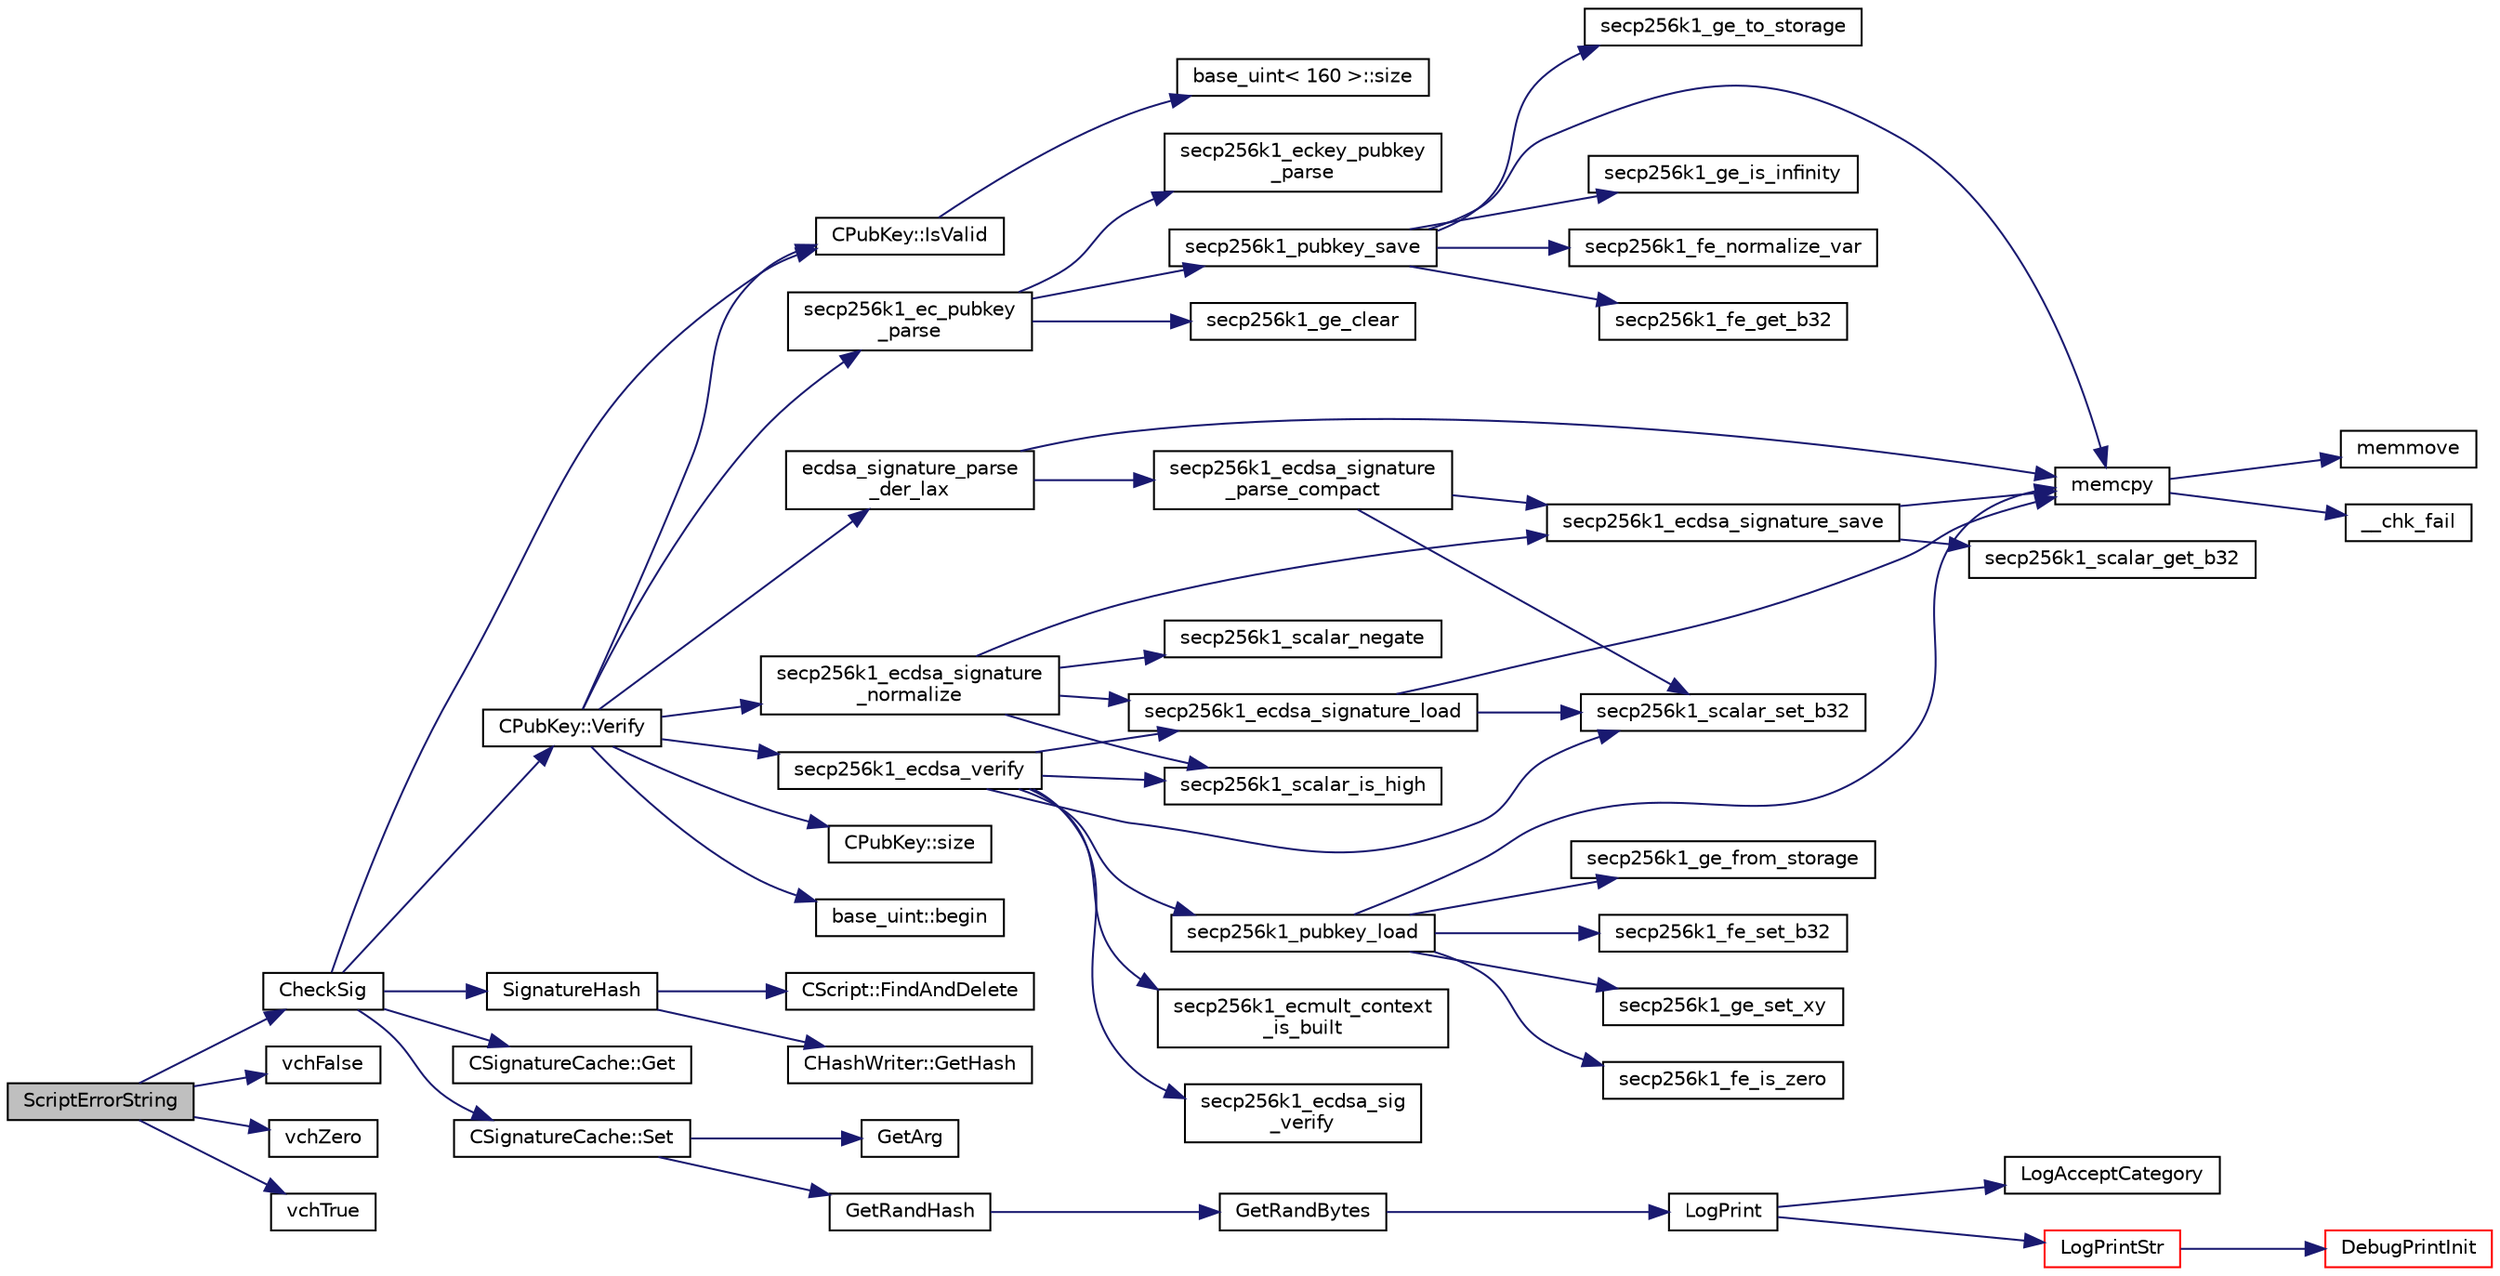 digraph "ScriptErrorString"
{
  edge [fontname="Helvetica",fontsize="10",labelfontname="Helvetica",labelfontsize="10"];
  node [fontname="Helvetica",fontsize="10",shape=record];
  rankdir="LR";
  Node2978 [label="ScriptErrorString",height=0.2,width=0.4,color="black", fillcolor="grey75", style="filled", fontcolor="black"];
  Node2978 -> Node2979 [color="midnightblue",fontsize="10",style="solid",fontname="Helvetica"];
  Node2979 [label="CheckSig",height=0.2,width=0.4,color="black", fillcolor="white", style="filled",URL="$dd/d0f/script_8cpp.html#af1a7eb0123f11ad1154249f4a4c1a9d1"];
  Node2979 -> Node2980 [color="midnightblue",fontsize="10",style="solid",fontname="Helvetica"];
  Node2980 [label="CPubKey::IsValid",height=0.2,width=0.4,color="black", fillcolor="white", style="filled",URL="$da/d4e/class_c_pub_key.html#a4fa94293cf8577fd039b9a133f6c7f30"];
  Node2980 -> Node2981 [color="midnightblue",fontsize="10",style="solid",fontname="Helvetica"];
  Node2981 [label="base_uint\< 160 \>::size",height=0.2,width=0.4,color="black", fillcolor="white", style="filled",URL="$da/df7/classbase__uint.html#a1f49b034e686269601ea89b0319b8004"];
  Node2979 -> Node2982 [color="midnightblue",fontsize="10",style="solid",fontname="Helvetica"];
  Node2982 [label="SignatureHash",height=0.2,width=0.4,color="black", fillcolor="white", style="filled",URL="$dd/d0f/script_8cpp.html#a4086161bb714485e7e3662d9b0ceed7d"];
  Node2982 -> Node2983 [color="midnightblue",fontsize="10",style="solid",fontname="Helvetica"];
  Node2983 [label="CScript::FindAndDelete",height=0.2,width=0.4,color="black", fillcolor="white", style="filled",URL="$d9/d4b/class_c_script.html#aad6e9f84fe8aa2d27a979f1bc2732463"];
  Node2982 -> Node2984 [color="midnightblue",fontsize="10",style="solid",fontname="Helvetica"];
  Node2984 [label="CHashWriter::GetHash",height=0.2,width=0.4,color="black", fillcolor="white", style="filled",URL="$d2/def/class_c_hash_writer.html#ae94a937211502eabf19477630090093a"];
  Node2979 -> Node2985 [color="midnightblue",fontsize="10",style="solid",fontname="Helvetica"];
  Node2985 [label="CSignatureCache::Get",height=0.2,width=0.4,color="black", fillcolor="white", style="filled",URL="$df/d87/class_c_signature_cache.html#a9c1dbf6b015d35145f058ace43eac107"];
  Node2979 -> Node2986 [color="midnightblue",fontsize="10",style="solid",fontname="Helvetica"];
  Node2986 [label="CPubKey::Verify",height=0.2,width=0.4,color="black", fillcolor="white", style="filled",URL="$da/d4e/class_c_pub_key.html#a5b3fef213b227394ca9d0a1e3baa957e"];
  Node2986 -> Node2980 [color="midnightblue",fontsize="10",style="solid",fontname="Helvetica"];
  Node2986 -> Node2987 [color="midnightblue",fontsize="10",style="solid",fontname="Helvetica"];
  Node2987 [label="secp256k1_ec_pubkey\l_parse",height=0.2,width=0.4,color="black", fillcolor="white", style="filled",URL="$d7/dd3/secp256k1_8h.html#a4e5dc8952c9a7e791376505ef2023ca1",tooltip="Parse a variable-length public key into the pubkey object. "];
  Node2987 -> Node2988 [color="midnightblue",fontsize="10",style="solid",fontname="Helvetica"];
  Node2988 [label="secp256k1_eckey_pubkey\l_parse",height=0.2,width=0.4,color="black", fillcolor="white", style="filled",URL="$da/dff/eckey_8h.html#ae0cdb1eef2dc770d70aac0ad50a35e9a"];
  Node2987 -> Node2989 [color="midnightblue",fontsize="10",style="solid",fontname="Helvetica"];
  Node2989 [label="secp256k1_pubkey_save",height=0.2,width=0.4,color="black", fillcolor="white", style="filled",URL="$d1/d8c/secp256k1_8c.html#aa061c9c5c861017bef990e5c4653e0f4"];
  Node2989 -> Node2990 [color="midnightblue",fontsize="10",style="solid",fontname="Helvetica"];
  Node2990 [label="secp256k1_ge_to_storage",height=0.2,width=0.4,color="black", fillcolor="white", style="filled",URL="$d9/dd1/group_8h.html#ad6499ae629f998e50d8614869ee3c67f",tooltip="Convert a group element to the storage type. "];
  Node2989 -> Node2991 [color="midnightblue",fontsize="10",style="solid",fontname="Helvetica"];
  Node2991 [label="memcpy",height=0.2,width=0.4,color="black", fillcolor="white", style="filled",URL="$d5/d9f/glibc__compat_8cpp.html#a0f46826ab0466591e136db24394923cf"];
  Node2991 -> Node2992 [color="midnightblue",fontsize="10",style="solid",fontname="Helvetica"];
  Node2992 [label="memmove",height=0.2,width=0.4,color="black", fillcolor="white", style="filled",URL="$d5/d9f/glibc__compat_8cpp.html#a9778d49e9029dd75bc53ecbbf9f5e9a1"];
  Node2991 -> Node2993 [color="midnightblue",fontsize="10",style="solid",fontname="Helvetica"];
  Node2993 [label="__chk_fail",height=0.2,width=0.4,color="black", fillcolor="white", style="filled",URL="$d5/d9f/glibc__compat_8cpp.html#a424ac71631da5ada2976630ff67051d1"];
  Node2989 -> Node2994 [color="midnightblue",fontsize="10",style="solid",fontname="Helvetica"];
  Node2994 [label="secp256k1_ge_is_infinity",height=0.2,width=0.4,color="black", fillcolor="white", style="filled",URL="$d9/dd1/group_8h.html#ac83592db46af97faf7ba9b9a39a1f6ff",tooltip="Check whether a group element is the point at infinity. "];
  Node2989 -> Node2995 [color="midnightblue",fontsize="10",style="solid",fontname="Helvetica"];
  Node2995 [label="secp256k1_fe_normalize_var",height=0.2,width=0.4,color="black", fillcolor="white", style="filled",URL="$d5/d5a/field_8h.html#a2d45c987537eadb2923c93aa3af9db71",tooltip="Normalize a field element, without constant-time guarantee. "];
  Node2989 -> Node2996 [color="midnightblue",fontsize="10",style="solid",fontname="Helvetica"];
  Node2996 [label="secp256k1_fe_get_b32",height=0.2,width=0.4,color="black", fillcolor="white", style="filled",URL="$d5/d5a/field_8h.html#abb1017649be14b9ac1823be3c573e542",tooltip="Convert a field element to a 32-byte big endian value. "];
  Node2987 -> Node2997 [color="midnightblue",fontsize="10",style="solid",fontname="Helvetica"];
  Node2997 [label="secp256k1_ge_clear",height=0.2,width=0.4,color="black", fillcolor="white", style="filled",URL="$d9/dd1/group_8h.html#a34793cf48794f089bb28597d1a9f23b2",tooltip="Clear a secp256k1_ge to prevent leaking sensitive information. "];
  Node2986 -> Node2998 [color="midnightblue",fontsize="10",style="solid",fontname="Helvetica"];
  Node2998 [label="CPubKey::size",height=0.2,width=0.4,color="black", fillcolor="white", style="filled",URL="$da/d4e/class_c_pub_key.html#a6bb28fcf0a5f799c69f5b7269363b309"];
  Node2986 -> Node2999 [color="midnightblue",fontsize="10",style="solid",fontname="Helvetica"];
  Node2999 [label="ecdsa_signature_parse\l_der_lax",height=0.2,width=0.4,color="black", fillcolor="white", style="filled",URL="$da/d8e/pubkey_8cpp.html#acd68762de13ffb2c909fcf12acfea0fd",tooltip="This function is taken from the libsecp256k1 distribution and implements DER parsing for ECDSA signat..."];
  Node2999 -> Node3000 [color="midnightblue",fontsize="10",style="solid",fontname="Helvetica"];
  Node3000 [label="secp256k1_ecdsa_signature\l_parse_compact",height=0.2,width=0.4,color="black", fillcolor="white", style="filled",URL="$d7/dd3/secp256k1_8h.html#a2aff2802eca3d15ec54298e879579897",tooltip="Parse an ECDSA signature in compact (64 bytes) format. "];
  Node3000 -> Node3001 [color="midnightblue",fontsize="10",style="solid",fontname="Helvetica"];
  Node3001 [label="secp256k1_scalar_set_b32",height=0.2,width=0.4,color="black", fillcolor="white", style="filled",URL="$db/d94/scalar_8h.html#a25cc2d45ae1d1765d07c3313cdf46fa0",tooltip="Set a scalar from a big endian byte array. "];
  Node3000 -> Node3002 [color="midnightblue",fontsize="10",style="solid",fontname="Helvetica"];
  Node3002 [label="secp256k1_ecdsa_signature_save",height=0.2,width=0.4,color="black", fillcolor="white", style="filled",URL="$d1/d8c/secp256k1_8c.html#a94e522f94c4819bebf8e854952eb6a8f"];
  Node3002 -> Node2991 [color="midnightblue",fontsize="10",style="solid",fontname="Helvetica"];
  Node3002 -> Node3003 [color="midnightblue",fontsize="10",style="solid",fontname="Helvetica"];
  Node3003 [label="secp256k1_scalar_get_b32",height=0.2,width=0.4,color="black", fillcolor="white", style="filled",URL="$db/d94/scalar_8h.html#a4fa08f8af5a23f505b44c9ef1bec1831",tooltip="Convert a scalar to a byte array. "];
  Node2999 -> Node2991 [color="midnightblue",fontsize="10",style="solid",fontname="Helvetica"];
  Node2986 -> Node3004 [color="midnightblue",fontsize="10",style="solid",fontname="Helvetica"];
  Node3004 [label="secp256k1_ecdsa_signature\l_normalize",height=0.2,width=0.4,color="black", fillcolor="white", style="filled",URL="$d7/dd3/secp256k1_8h.html#a93ec36a19229f08acc5ff1ca613ab3a1",tooltip="Convert a signature to a normalized lower-S form. "];
  Node3004 -> Node3005 [color="midnightblue",fontsize="10",style="solid",fontname="Helvetica"];
  Node3005 [label="secp256k1_ecdsa_signature_load",height=0.2,width=0.4,color="black", fillcolor="white", style="filled",URL="$d1/d8c/secp256k1_8c.html#af2027241c9dfc85fa5b6a3bb5fe41d18"];
  Node3005 -> Node2991 [color="midnightblue",fontsize="10",style="solid",fontname="Helvetica"];
  Node3005 -> Node3001 [color="midnightblue",fontsize="10",style="solid",fontname="Helvetica"];
  Node3004 -> Node3006 [color="midnightblue",fontsize="10",style="solid",fontname="Helvetica"];
  Node3006 [label="secp256k1_scalar_is_high",height=0.2,width=0.4,color="black", fillcolor="white", style="filled",URL="$db/d94/scalar_8h.html#aab66620cbbe49bec3c7c02f4a1219c05",tooltip="Check whether a scalar is higher than the group order divided by 2. "];
  Node3004 -> Node3007 [color="midnightblue",fontsize="10",style="solid",fontname="Helvetica"];
  Node3007 [label="secp256k1_scalar_negate",height=0.2,width=0.4,color="black", fillcolor="white", style="filled",URL="$db/d94/scalar_8h.html#aa3f1c1d4536adf835ee256878c222968",tooltip="Compute the complement of a scalar (modulo the group order). "];
  Node3004 -> Node3002 [color="midnightblue",fontsize="10",style="solid",fontname="Helvetica"];
  Node2986 -> Node3008 [color="midnightblue",fontsize="10",style="solid",fontname="Helvetica"];
  Node3008 [label="secp256k1_ecdsa_verify",height=0.2,width=0.4,color="black", fillcolor="white", style="filled",URL="$d7/dd3/secp256k1_8h.html#a41065390f9039c4140ec04999724987d",tooltip="Verify an ECDSA signature. "];
  Node3008 -> Node3009 [color="midnightblue",fontsize="10",style="solid",fontname="Helvetica"];
  Node3009 [label="secp256k1_ecmult_context\l_is_built",height=0.2,width=0.4,color="black", fillcolor="white", style="filled",URL="$d2/d94/ecmult_8h.html#aa4f6f213989d3ec35850c40c8f1b313b"];
  Node3008 -> Node3001 [color="midnightblue",fontsize="10",style="solid",fontname="Helvetica"];
  Node3008 -> Node3005 [color="midnightblue",fontsize="10",style="solid",fontname="Helvetica"];
  Node3008 -> Node3006 [color="midnightblue",fontsize="10",style="solid",fontname="Helvetica"];
  Node3008 -> Node3010 [color="midnightblue",fontsize="10",style="solid",fontname="Helvetica"];
  Node3010 [label="secp256k1_pubkey_load",height=0.2,width=0.4,color="black", fillcolor="white", style="filled",URL="$d1/d8c/secp256k1_8c.html#a9966ec041e71010d1593ae2211ffb843"];
  Node3010 -> Node2991 [color="midnightblue",fontsize="10",style="solid",fontname="Helvetica"];
  Node3010 -> Node3011 [color="midnightblue",fontsize="10",style="solid",fontname="Helvetica"];
  Node3011 [label="secp256k1_ge_from_storage",height=0.2,width=0.4,color="black", fillcolor="white", style="filled",URL="$d9/dd1/group_8h.html#a8c1e7f328284d9ba56404bb8d99bf765",tooltip="Convert a group element back from the storage type. "];
  Node3010 -> Node3012 [color="midnightblue",fontsize="10",style="solid",fontname="Helvetica"];
  Node3012 [label="secp256k1_fe_set_b32",height=0.2,width=0.4,color="black", fillcolor="white", style="filled",URL="$d5/d5a/field_8h.html#a5c86a65052e3b135919c00fe2233a43d",tooltip="Set a field element equal to 32-byte big endian value. "];
  Node3010 -> Node3013 [color="midnightblue",fontsize="10",style="solid",fontname="Helvetica"];
  Node3013 [label="secp256k1_ge_set_xy",height=0.2,width=0.4,color="black", fillcolor="white", style="filled",URL="$d9/dd1/group_8h.html#a34ab3d1a9a0a7ff0ed1cedff9db5f73c",tooltip="Set a group element equal to the point with given X and Y coordinates. "];
  Node3010 -> Node3014 [color="midnightblue",fontsize="10",style="solid",fontname="Helvetica"];
  Node3014 [label="secp256k1_fe_is_zero",height=0.2,width=0.4,color="black", fillcolor="white", style="filled",URL="$d5/d5a/field_8h.html#a619ec4805df6cc54d70e6682ceebd098",tooltip="Verify whether a field element is zero. "];
  Node3008 -> Node3015 [color="midnightblue",fontsize="10",style="solid",fontname="Helvetica"];
  Node3015 [label="secp256k1_ecdsa_sig\l_verify",height=0.2,width=0.4,color="black", fillcolor="white", style="filled",URL="$d5/d5d/ecdsa_8h.html#a6e24b57323f9c38b266c5e28b60c92bd"];
  Node2986 -> Node3016 [color="midnightblue",fontsize="10",style="solid",fontname="Helvetica"];
  Node3016 [label="base_uint::begin",height=0.2,width=0.4,color="black", fillcolor="white", style="filled",URL="$da/df7/classbase__uint.html#aaa32054bf4e8fbb31d54a75f6065174d"];
  Node2979 -> Node3017 [color="midnightblue",fontsize="10",style="solid",fontname="Helvetica"];
  Node3017 [label="CSignatureCache::Set",height=0.2,width=0.4,color="black", fillcolor="white", style="filled",URL="$df/d87/class_c_signature_cache.html#ac2e63052c7b13f73fa0f6f4624e29c07"];
  Node3017 -> Node3018 [color="midnightblue",fontsize="10",style="solid",fontname="Helvetica"];
  Node3018 [label="GetArg",height=0.2,width=0.4,color="black", fillcolor="white", style="filled",URL="$df/d2d/util_8cpp.html#a24f685720bf40370e5bd2a192ad50cd8",tooltip="Return string argument or default value. "];
  Node3017 -> Node3019 [color="midnightblue",fontsize="10",style="solid",fontname="Helvetica"];
  Node3019 [label="GetRandHash",height=0.2,width=0.4,color="black", fillcolor="white", style="filled",URL="$df/d2d/util_8cpp.html#af3aedae75efabb170337a497457f7ecf"];
  Node3019 -> Node3020 [color="midnightblue",fontsize="10",style="solid",fontname="Helvetica"];
  Node3020 [label="GetRandBytes",height=0.2,width=0.4,color="black", fillcolor="white", style="filled",URL="$df/d2d/util_8cpp.html#acf52c2aa8213c7b15e26594a2264ed8a"];
  Node3020 -> Node3021 [color="midnightblue",fontsize="10",style="solid",fontname="Helvetica"];
  Node3021 [label="LogPrint",height=0.2,width=0.4,color="black", fillcolor="white", style="filled",URL="$d8/d3c/util_8h.html#aab1f837a2366f424bdc996fdf6352171"];
  Node3021 -> Node3022 [color="midnightblue",fontsize="10",style="solid",fontname="Helvetica"];
  Node3022 [label="LogAcceptCategory",height=0.2,width=0.4,color="black", fillcolor="white", style="filled",URL="$d8/d3c/util_8h.html#a343d2a13efe00125f78d25dafb0a8d98"];
  Node3021 -> Node3023 [color="midnightblue",fontsize="10",style="solid",fontname="Helvetica"];
  Node3023 [label="LogPrintStr",height=0.2,width=0.4,color="red", fillcolor="white", style="filled",URL="$d8/d3c/util_8h.html#afd4c3002b2797c0560adddb6af3ca1da"];
  Node3023 -> Node3024 [color="midnightblue",fontsize="10",style="solid",fontname="Helvetica"];
  Node3024 [label="DebugPrintInit",height=0.2,width=0.4,color="red", fillcolor="white", style="filled",URL="$df/d2d/util_8cpp.html#a751ff5f21d880737811136b5e0bcea12"];
  Node2978 -> Node3032 [color="midnightblue",fontsize="10",style="solid",fontname="Helvetica"];
  Node3032 [label="vchFalse",height=0.2,width=0.4,color="black", fillcolor="white", style="filled",URL="$dd/d0f/script_8cpp.html#a6a72ce5c3d29330e70b69f5964aef752"];
  Node2978 -> Node3033 [color="midnightblue",fontsize="10",style="solid",fontname="Helvetica"];
  Node3033 [label="vchZero",height=0.2,width=0.4,color="black", fillcolor="white", style="filled",URL="$dd/d0f/script_8cpp.html#a53582f03e92e860d973791d31b683cbe"];
  Node2978 -> Node3034 [color="midnightblue",fontsize="10",style="solid",fontname="Helvetica"];
  Node3034 [label="vchTrue",height=0.2,width=0.4,color="black", fillcolor="white", style="filled",URL="$dd/d0f/script_8cpp.html#a498c11ff9400e1e200522482a60114b9"];
}
